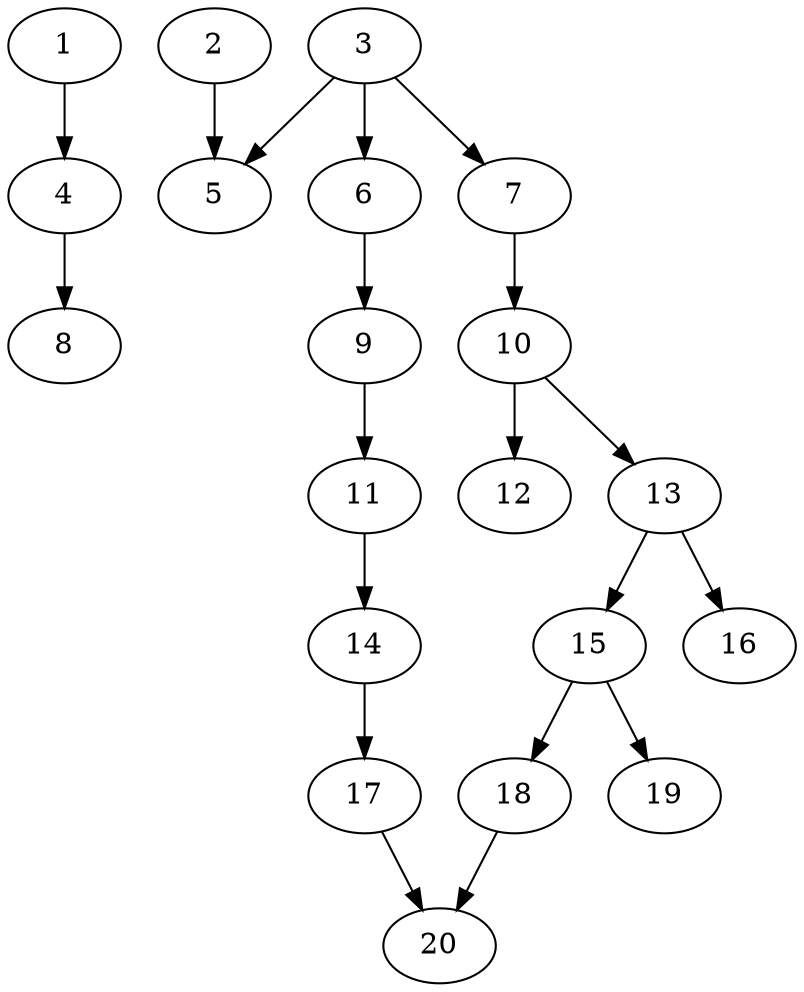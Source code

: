 // DAG automatically generated by daggen at Thu Oct  3 13:58:42 2019
// ./daggen --dot -n 20 --ccr 0.5 --fat 0.5 --regular 0.9 --density 0.5 --mindata 5242880 --maxdata 52428800 
digraph G {
  1 [size="60391424", alpha="0.05", expect_size="30195712"] 
  1 -> 4 [size ="30195712"]
  2 [size="62275584", alpha="0.17", expect_size="31137792"] 
  2 -> 5 [size ="31137792"]
  3 [size="100384768", alpha="0.18", expect_size="50192384"] 
  3 -> 5 [size ="50192384"]
  3 -> 6 [size ="50192384"]
  3 -> 7 [size ="50192384"]
  4 [size="18663424", alpha="0.14", expect_size="9331712"] 
  4 -> 8 [size ="9331712"]
  5 [size="18208768", alpha="0.17", expect_size="9104384"] 
  6 [size="32100352", alpha="0.07", expect_size="16050176"] 
  6 -> 9 [size ="16050176"]
  7 [size="67508224", alpha="0.11", expect_size="33754112"] 
  7 -> 10 [size ="33754112"]
  8 [size="71311360", alpha="0.16", expect_size="35655680"] 
  9 [size="22407168", alpha="0.04", expect_size="11203584"] 
  9 -> 11 [size ="11203584"]
  10 [size="53116928", alpha="0.10", expect_size="26558464"] 
  10 -> 12 [size ="26558464"]
  10 -> 13 [size ="26558464"]
  11 [size="92743680", alpha="0.08", expect_size="46371840"] 
  11 -> 14 [size ="46371840"]
  12 [size="20310016", alpha="0.19", expect_size="10155008"] 
  13 [size="102400000", alpha="0.08", expect_size="51200000"] 
  13 -> 15 [size ="51200000"]
  13 -> 16 [size ="51200000"]
  14 [size="93194240", alpha="0.18", expect_size="46597120"] 
  14 -> 17 [size ="46597120"]
  15 [size="62939136", alpha="0.00", expect_size="31469568"] 
  15 -> 18 [size ="31469568"]
  15 -> 19 [size ="31469568"]
  16 [size="47104000", alpha="0.17", expect_size="23552000"] 
  17 [size="82249728", alpha="0.14", expect_size="41124864"] 
  17 -> 20 [size ="41124864"]
  18 [size="37646336", alpha="0.00", expect_size="18823168"] 
  18 -> 20 [size ="18823168"]
  19 [size="20785152", alpha="0.05", expect_size="10392576"] 
  20 [size="39919616", alpha="0.12", expect_size="19959808"] 
}
